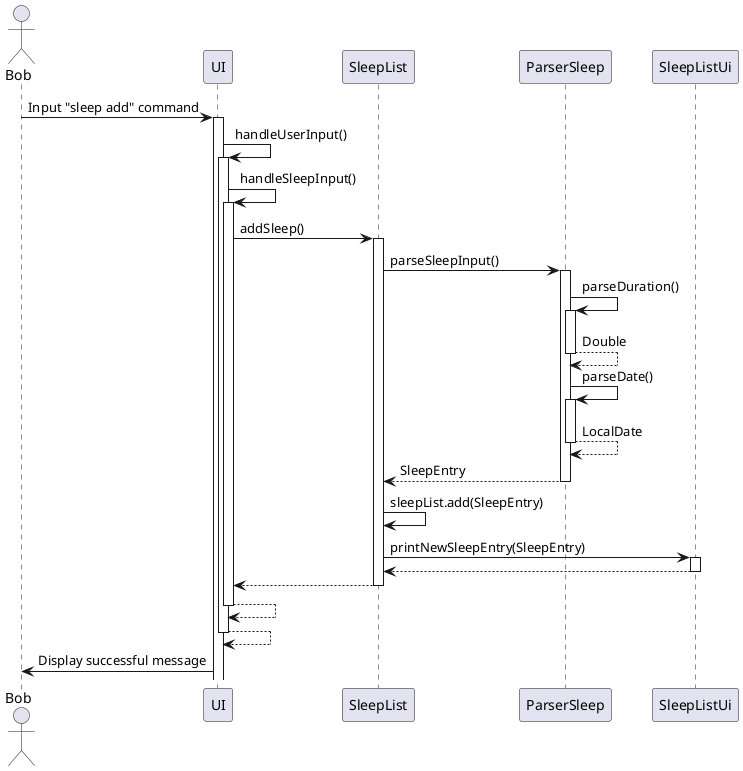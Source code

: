 @startuml
actor Bob
Bob -> UI: Input "sleep add" command
activate UI

UI -> UI: handleUserInput()
activate UI

UI -> UI: handleSleepInput()
activate UI

UI -> SleepList: addSleep()
activate SleepList

SleepList -> ParserSleep: parseSleepInput()
activate ParserSleep

ParserSleep -> ParserSleep: parseDuration()
activate ParserSleep
return Double

ParserSleep -> ParserSleep: parseDate()
activate ParserSleep
return LocalDate

return SleepEntry

SleepList -> SleepList: sleepList.add(SleepEntry)

SleepList->SleepListUi: printNewSleepEntry(SleepEntry)
activate SleepListUi
return

return
return
return
UI-> Bob:Display successful message

@enduml
